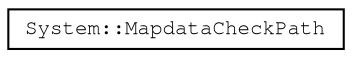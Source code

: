 digraph "Graphical Class Hierarchy"
{
 // LATEX_PDF_SIZE
  edge [fontname="FreeMono",fontsize="10",labelfontname="FreeMono",labelfontsize="10"];
  node [fontname="FreeMono",fontsize="10",shape=record];
  rankdir="LR";
  Node0 [label="System::MapdataCheckPath",height=0.2,width=0.4,color="black", fillcolor="white", style="filled",URL="$class_system_1_1_mapdata_check_path.html",tooltip=" "];
}
